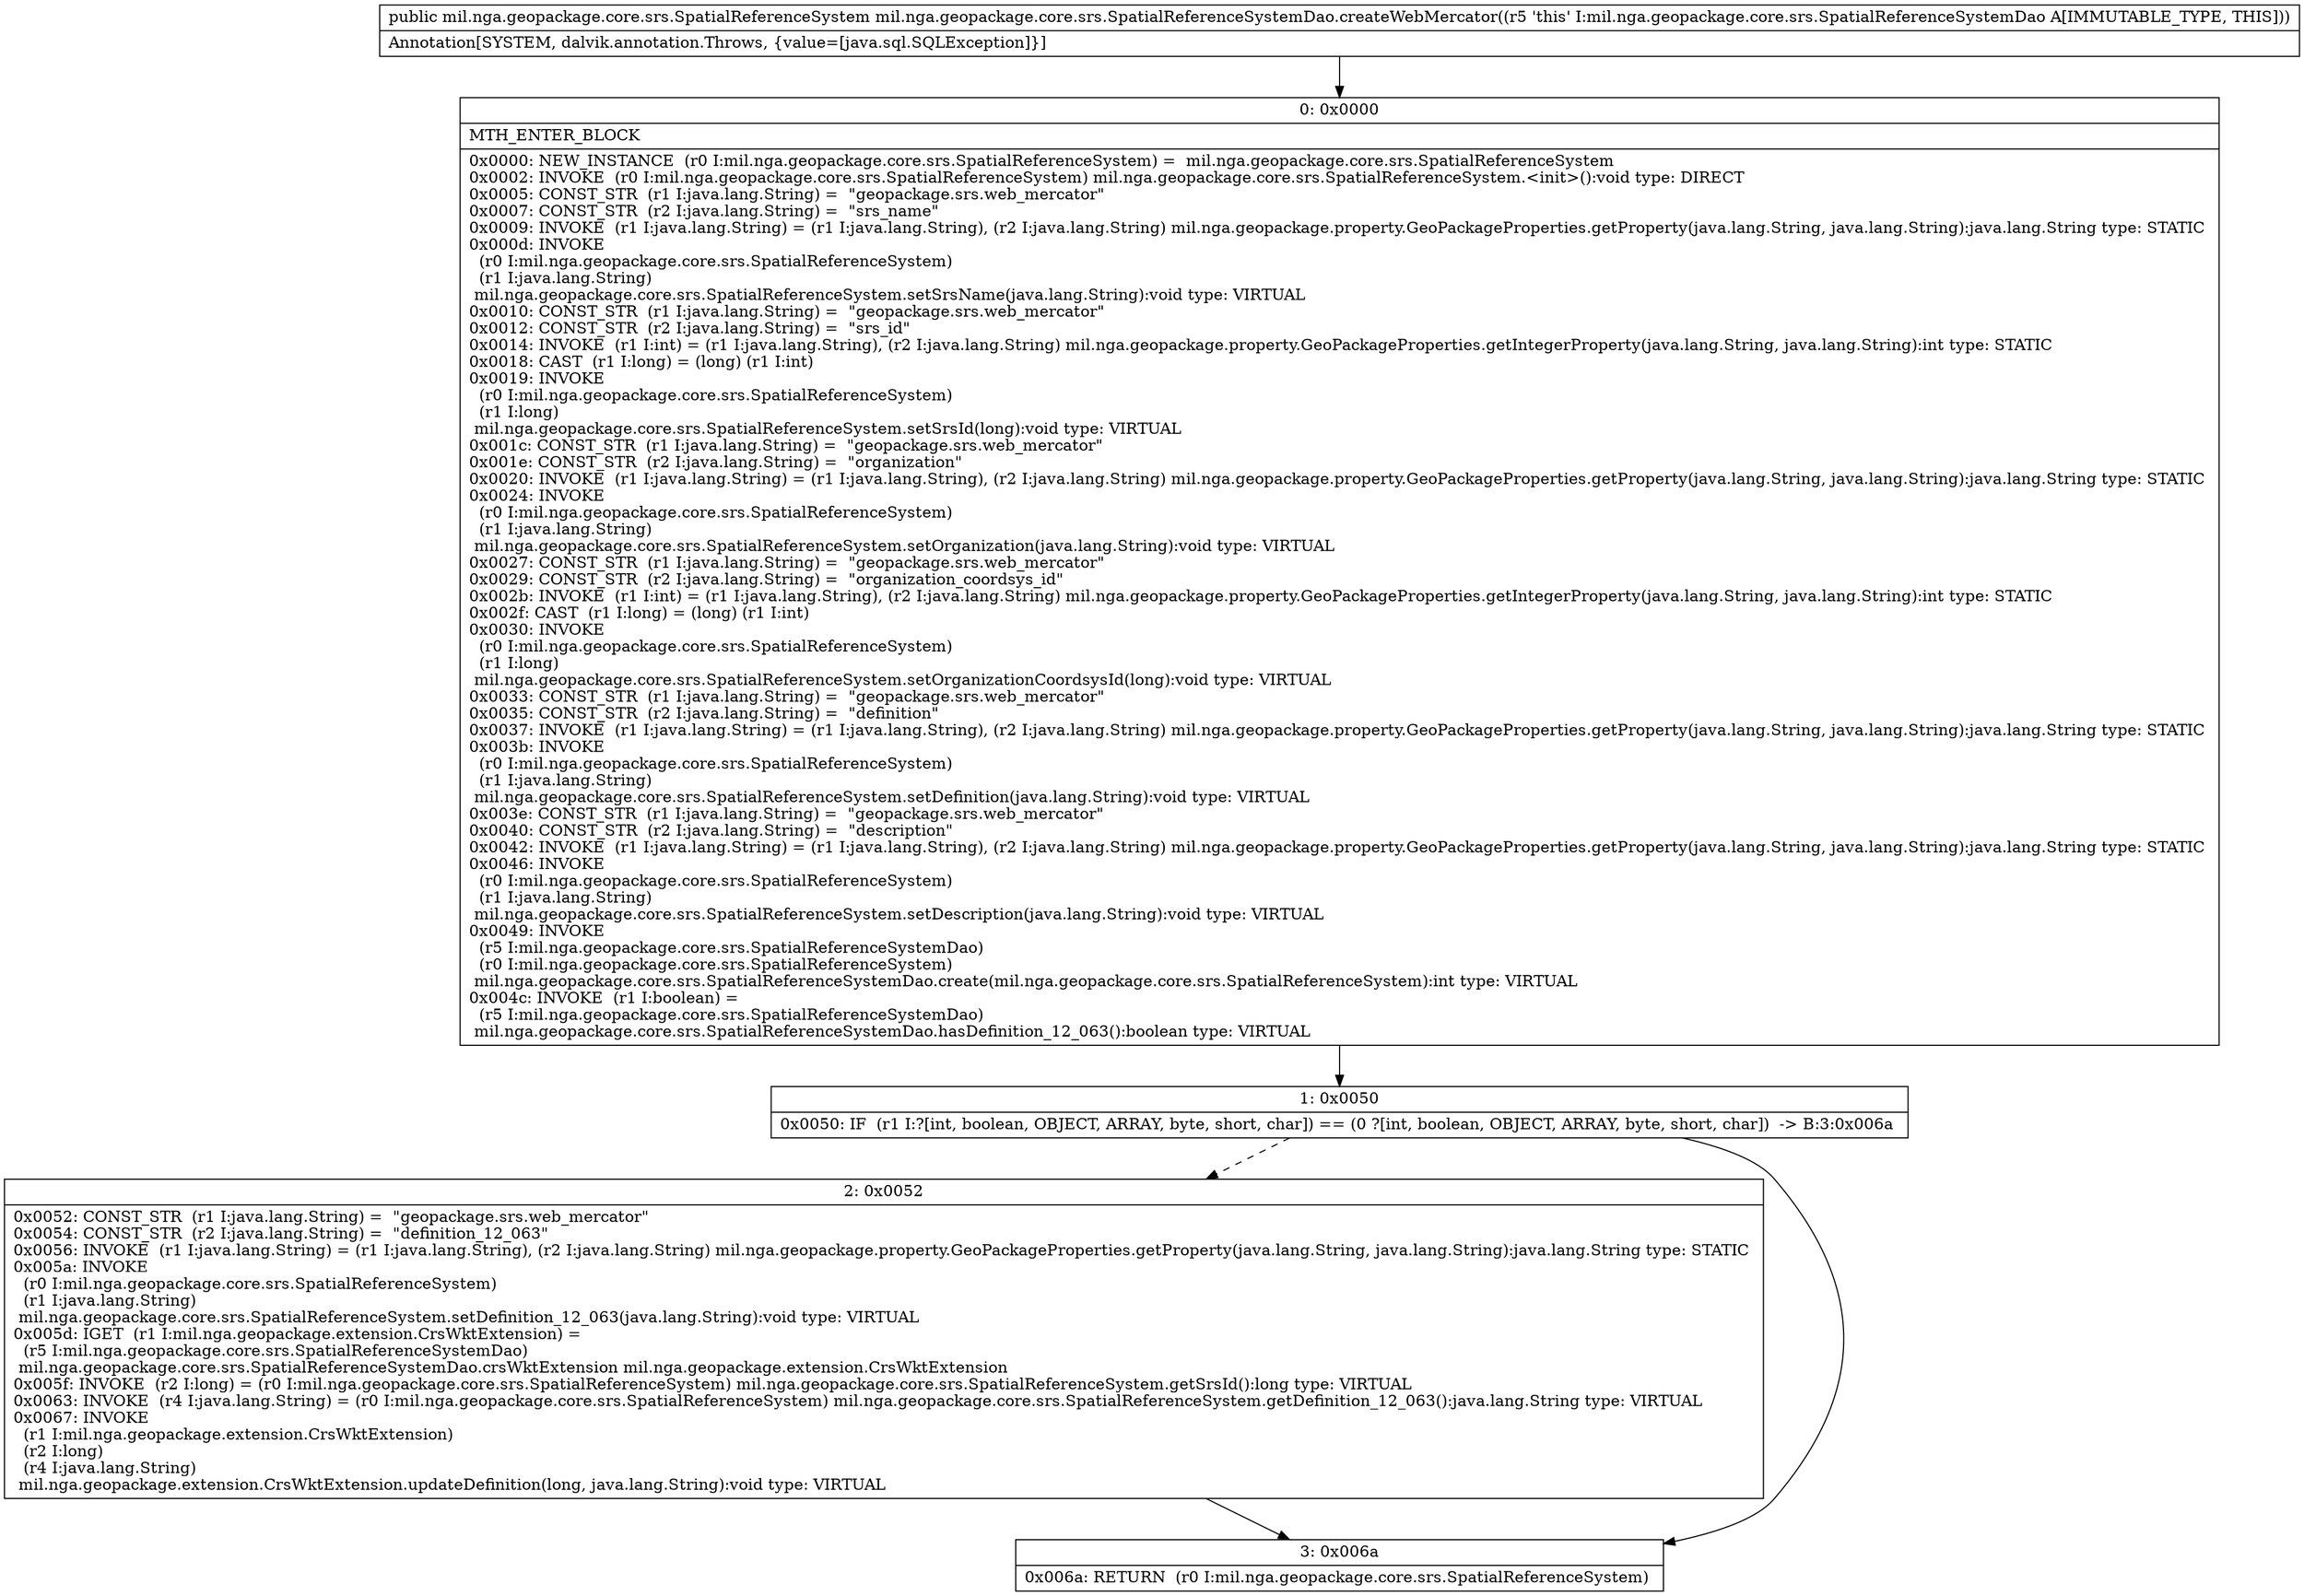 digraph "CFG formil.nga.geopackage.core.srs.SpatialReferenceSystemDao.createWebMercator()Lmil\/nga\/geopackage\/core\/srs\/SpatialReferenceSystem;" {
Node_0 [shape=record,label="{0\:\ 0x0000|MTH_ENTER_BLOCK\l|0x0000: NEW_INSTANCE  (r0 I:mil.nga.geopackage.core.srs.SpatialReferenceSystem) =  mil.nga.geopackage.core.srs.SpatialReferenceSystem \l0x0002: INVOKE  (r0 I:mil.nga.geopackage.core.srs.SpatialReferenceSystem) mil.nga.geopackage.core.srs.SpatialReferenceSystem.\<init\>():void type: DIRECT \l0x0005: CONST_STR  (r1 I:java.lang.String) =  \"geopackage.srs.web_mercator\" \l0x0007: CONST_STR  (r2 I:java.lang.String) =  \"srs_name\" \l0x0009: INVOKE  (r1 I:java.lang.String) = (r1 I:java.lang.String), (r2 I:java.lang.String) mil.nga.geopackage.property.GeoPackageProperties.getProperty(java.lang.String, java.lang.String):java.lang.String type: STATIC \l0x000d: INVOKE  \l  (r0 I:mil.nga.geopackage.core.srs.SpatialReferenceSystem)\l  (r1 I:java.lang.String)\l mil.nga.geopackage.core.srs.SpatialReferenceSystem.setSrsName(java.lang.String):void type: VIRTUAL \l0x0010: CONST_STR  (r1 I:java.lang.String) =  \"geopackage.srs.web_mercator\" \l0x0012: CONST_STR  (r2 I:java.lang.String) =  \"srs_id\" \l0x0014: INVOKE  (r1 I:int) = (r1 I:java.lang.String), (r2 I:java.lang.String) mil.nga.geopackage.property.GeoPackageProperties.getIntegerProperty(java.lang.String, java.lang.String):int type: STATIC \l0x0018: CAST  (r1 I:long) = (long) (r1 I:int) \l0x0019: INVOKE  \l  (r0 I:mil.nga.geopackage.core.srs.SpatialReferenceSystem)\l  (r1 I:long)\l mil.nga.geopackage.core.srs.SpatialReferenceSystem.setSrsId(long):void type: VIRTUAL \l0x001c: CONST_STR  (r1 I:java.lang.String) =  \"geopackage.srs.web_mercator\" \l0x001e: CONST_STR  (r2 I:java.lang.String) =  \"organization\" \l0x0020: INVOKE  (r1 I:java.lang.String) = (r1 I:java.lang.String), (r2 I:java.lang.String) mil.nga.geopackage.property.GeoPackageProperties.getProperty(java.lang.String, java.lang.String):java.lang.String type: STATIC \l0x0024: INVOKE  \l  (r0 I:mil.nga.geopackage.core.srs.SpatialReferenceSystem)\l  (r1 I:java.lang.String)\l mil.nga.geopackage.core.srs.SpatialReferenceSystem.setOrganization(java.lang.String):void type: VIRTUAL \l0x0027: CONST_STR  (r1 I:java.lang.String) =  \"geopackage.srs.web_mercator\" \l0x0029: CONST_STR  (r2 I:java.lang.String) =  \"organization_coordsys_id\" \l0x002b: INVOKE  (r1 I:int) = (r1 I:java.lang.String), (r2 I:java.lang.String) mil.nga.geopackage.property.GeoPackageProperties.getIntegerProperty(java.lang.String, java.lang.String):int type: STATIC \l0x002f: CAST  (r1 I:long) = (long) (r1 I:int) \l0x0030: INVOKE  \l  (r0 I:mil.nga.geopackage.core.srs.SpatialReferenceSystem)\l  (r1 I:long)\l mil.nga.geopackage.core.srs.SpatialReferenceSystem.setOrganizationCoordsysId(long):void type: VIRTUAL \l0x0033: CONST_STR  (r1 I:java.lang.String) =  \"geopackage.srs.web_mercator\" \l0x0035: CONST_STR  (r2 I:java.lang.String) =  \"definition\" \l0x0037: INVOKE  (r1 I:java.lang.String) = (r1 I:java.lang.String), (r2 I:java.lang.String) mil.nga.geopackage.property.GeoPackageProperties.getProperty(java.lang.String, java.lang.String):java.lang.String type: STATIC \l0x003b: INVOKE  \l  (r0 I:mil.nga.geopackage.core.srs.SpatialReferenceSystem)\l  (r1 I:java.lang.String)\l mil.nga.geopackage.core.srs.SpatialReferenceSystem.setDefinition(java.lang.String):void type: VIRTUAL \l0x003e: CONST_STR  (r1 I:java.lang.String) =  \"geopackage.srs.web_mercator\" \l0x0040: CONST_STR  (r2 I:java.lang.String) =  \"description\" \l0x0042: INVOKE  (r1 I:java.lang.String) = (r1 I:java.lang.String), (r2 I:java.lang.String) mil.nga.geopackage.property.GeoPackageProperties.getProperty(java.lang.String, java.lang.String):java.lang.String type: STATIC \l0x0046: INVOKE  \l  (r0 I:mil.nga.geopackage.core.srs.SpatialReferenceSystem)\l  (r1 I:java.lang.String)\l mil.nga.geopackage.core.srs.SpatialReferenceSystem.setDescription(java.lang.String):void type: VIRTUAL \l0x0049: INVOKE  \l  (r5 I:mil.nga.geopackage.core.srs.SpatialReferenceSystemDao)\l  (r0 I:mil.nga.geopackage.core.srs.SpatialReferenceSystem)\l mil.nga.geopackage.core.srs.SpatialReferenceSystemDao.create(mil.nga.geopackage.core.srs.SpatialReferenceSystem):int type: VIRTUAL \l0x004c: INVOKE  (r1 I:boolean) = \l  (r5 I:mil.nga.geopackage.core.srs.SpatialReferenceSystemDao)\l mil.nga.geopackage.core.srs.SpatialReferenceSystemDao.hasDefinition_12_063():boolean type: VIRTUAL \l}"];
Node_1 [shape=record,label="{1\:\ 0x0050|0x0050: IF  (r1 I:?[int, boolean, OBJECT, ARRAY, byte, short, char]) == (0 ?[int, boolean, OBJECT, ARRAY, byte, short, char])  \-\> B:3:0x006a \l}"];
Node_2 [shape=record,label="{2\:\ 0x0052|0x0052: CONST_STR  (r1 I:java.lang.String) =  \"geopackage.srs.web_mercator\" \l0x0054: CONST_STR  (r2 I:java.lang.String) =  \"definition_12_063\" \l0x0056: INVOKE  (r1 I:java.lang.String) = (r1 I:java.lang.String), (r2 I:java.lang.String) mil.nga.geopackage.property.GeoPackageProperties.getProperty(java.lang.String, java.lang.String):java.lang.String type: STATIC \l0x005a: INVOKE  \l  (r0 I:mil.nga.geopackage.core.srs.SpatialReferenceSystem)\l  (r1 I:java.lang.String)\l mil.nga.geopackage.core.srs.SpatialReferenceSystem.setDefinition_12_063(java.lang.String):void type: VIRTUAL \l0x005d: IGET  (r1 I:mil.nga.geopackage.extension.CrsWktExtension) = \l  (r5 I:mil.nga.geopackage.core.srs.SpatialReferenceSystemDao)\l mil.nga.geopackage.core.srs.SpatialReferenceSystemDao.crsWktExtension mil.nga.geopackage.extension.CrsWktExtension \l0x005f: INVOKE  (r2 I:long) = (r0 I:mil.nga.geopackage.core.srs.SpatialReferenceSystem) mil.nga.geopackage.core.srs.SpatialReferenceSystem.getSrsId():long type: VIRTUAL \l0x0063: INVOKE  (r4 I:java.lang.String) = (r0 I:mil.nga.geopackage.core.srs.SpatialReferenceSystem) mil.nga.geopackage.core.srs.SpatialReferenceSystem.getDefinition_12_063():java.lang.String type: VIRTUAL \l0x0067: INVOKE  \l  (r1 I:mil.nga.geopackage.extension.CrsWktExtension)\l  (r2 I:long)\l  (r4 I:java.lang.String)\l mil.nga.geopackage.extension.CrsWktExtension.updateDefinition(long, java.lang.String):void type: VIRTUAL \l}"];
Node_3 [shape=record,label="{3\:\ 0x006a|0x006a: RETURN  (r0 I:mil.nga.geopackage.core.srs.SpatialReferenceSystem) \l}"];
MethodNode[shape=record,label="{public mil.nga.geopackage.core.srs.SpatialReferenceSystem mil.nga.geopackage.core.srs.SpatialReferenceSystemDao.createWebMercator((r5 'this' I:mil.nga.geopackage.core.srs.SpatialReferenceSystemDao A[IMMUTABLE_TYPE, THIS]))  | Annotation[SYSTEM, dalvik.annotation.Throws, \{value=[java.sql.SQLException]\}]\l}"];
MethodNode -> Node_0;
Node_0 -> Node_1;
Node_1 -> Node_2[style=dashed];
Node_1 -> Node_3;
Node_2 -> Node_3;
}

